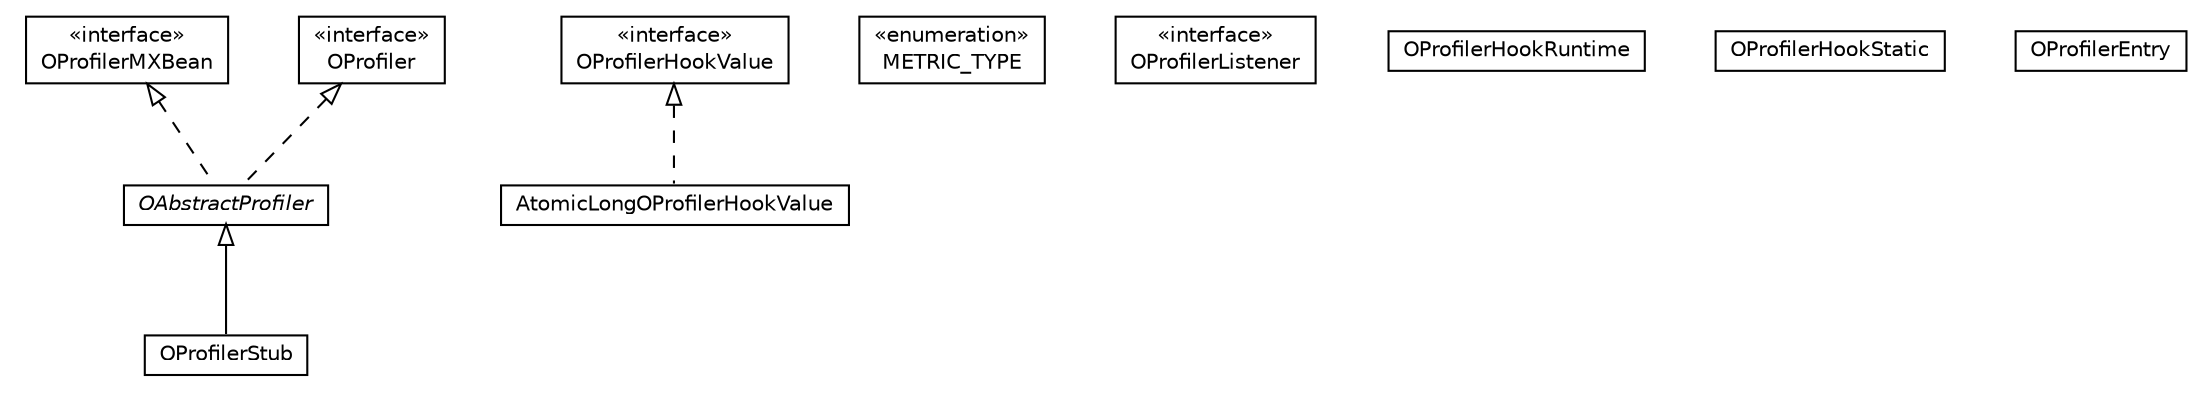 #!/usr/local/bin/dot
#
# Class diagram 
# Generated by UMLGraph version R5_6-24-gf6e263 (http://www.umlgraph.org/)
#

digraph G {
	edge [fontname="Helvetica",fontsize=10,labelfontname="Helvetica",labelfontsize=10];
	node [fontname="Helvetica",fontsize=10,shape=plaintext];
	nodesep=0.25;
	ranksep=0.5;
	// com.orientechnologies.common.profiler.OProfilerMXBean
	c32549 [label=<<table title="com.orientechnologies.common.profiler.OProfilerMXBean" border="0" cellborder="1" cellspacing="0" cellpadding="2" port="p" href="./OProfilerMXBean.html">
		<tr><td><table border="0" cellspacing="0" cellpadding="1">
<tr><td align="center" balign="center"> &#171;interface&#187; </td></tr>
<tr><td align="center" balign="center"> OProfilerMXBean </td></tr>
		</table></td></tr>
		</table>>, URL="./OProfilerMXBean.html", fontname="Helvetica", fontcolor="black", fontsize=10.0];
	// com.orientechnologies.common.profiler.AtomicLongOProfilerHookValue
	c32550 [label=<<table title="com.orientechnologies.common.profiler.AtomicLongOProfilerHookValue" border="0" cellborder="1" cellspacing="0" cellpadding="2" port="p" href="./AtomicLongOProfilerHookValue.html">
		<tr><td><table border="0" cellspacing="0" cellpadding="1">
<tr><td align="center" balign="center"> AtomicLongOProfilerHookValue </td></tr>
		</table></td></tr>
		</table>>, URL="./AtomicLongOProfilerHookValue.html", fontname="Helvetica", fontcolor="black", fontsize=10.0];
	// com.orientechnologies.common.profiler.OProfiler
	c32551 [label=<<table title="com.orientechnologies.common.profiler.OProfiler" border="0" cellborder="1" cellspacing="0" cellpadding="2" port="p" href="./OProfiler.html">
		<tr><td><table border="0" cellspacing="0" cellpadding="1">
<tr><td align="center" balign="center"> &#171;interface&#187; </td></tr>
<tr><td align="center" balign="center"> OProfiler </td></tr>
		</table></td></tr>
		</table>>, URL="./OProfiler.html", fontname="Helvetica", fontcolor="black", fontsize=10.0];
	// com.orientechnologies.common.profiler.OProfiler.METRIC_TYPE
	c32552 [label=<<table title="com.orientechnologies.common.profiler.OProfiler.METRIC_TYPE" border="0" cellborder="1" cellspacing="0" cellpadding="2" port="p" href="./OProfiler.METRIC_TYPE.html">
		<tr><td><table border="0" cellspacing="0" cellpadding="1">
<tr><td align="center" balign="center"> &#171;enumeration&#187; </td></tr>
<tr><td align="center" balign="center"> METRIC_TYPE </td></tr>
		</table></td></tr>
		</table>>, URL="./OProfiler.METRIC_TYPE.html", fontname="Helvetica", fontcolor="black", fontsize=10.0];
	// com.orientechnologies.common.profiler.OProfilerListener
	c32553 [label=<<table title="com.orientechnologies.common.profiler.OProfilerListener" border="0" cellborder="1" cellspacing="0" cellpadding="2" port="p" href="./OProfilerListener.html">
		<tr><td><table border="0" cellspacing="0" cellpadding="1">
<tr><td align="center" balign="center"> &#171;interface&#187; </td></tr>
<tr><td align="center" balign="center"> OProfilerListener </td></tr>
		</table></td></tr>
		</table>>, URL="./OProfilerListener.html", fontname="Helvetica", fontcolor="black", fontsize=10.0];
	// com.orientechnologies.common.profiler.OAbstractProfiler
	c32554 [label=<<table title="com.orientechnologies.common.profiler.OAbstractProfiler" border="0" cellborder="1" cellspacing="0" cellpadding="2" port="p" href="./OAbstractProfiler.html">
		<tr><td><table border="0" cellspacing="0" cellpadding="1">
<tr><td align="center" balign="center"><font face="Helvetica-Oblique"> OAbstractProfiler </font></td></tr>
		</table></td></tr>
		</table>>, URL="./OAbstractProfiler.html", fontname="Helvetica", fontcolor="black", fontsize=10.0];
	// com.orientechnologies.common.profiler.OAbstractProfiler.OProfilerHookValue
	c32555 [label=<<table title="com.orientechnologies.common.profiler.OAbstractProfiler.OProfilerHookValue" border="0" cellborder="1" cellspacing="0" cellpadding="2" port="p" href="./OAbstractProfiler.OProfilerHookValue.html">
		<tr><td><table border="0" cellspacing="0" cellpadding="1">
<tr><td align="center" balign="center"> &#171;interface&#187; </td></tr>
<tr><td align="center" balign="center"> OProfilerHookValue </td></tr>
		</table></td></tr>
		</table>>, URL="./OAbstractProfiler.OProfilerHookValue.html", fontname="Helvetica", fontcolor="black", fontsize=10.0];
	// com.orientechnologies.common.profiler.OAbstractProfiler.OProfilerHookRuntime
	c32556 [label=<<table title="com.orientechnologies.common.profiler.OAbstractProfiler.OProfilerHookRuntime" border="0" cellborder="1" cellspacing="0" cellpadding="2" port="p" href="./OAbstractProfiler.OProfilerHookRuntime.html">
		<tr><td><table border="0" cellspacing="0" cellpadding="1">
<tr><td align="center" balign="center"> OProfilerHookRuntime </td></tr>
		</table></td></tr>
		</table>>, URL="./OAbstractProfiler.OProfilerHookRuntime.html", fontname="Helvetica", fontcolor="black", fontsize=10.0];
	// com.orientechnologies.common.profiler.OAbstractProfiler.OProfilerHookStatic
	c32557 [label=<<table title="com.orientechnologies.common.profiler.OAbstractProfiler.OProfilerHookStatic" border="0" cellborder="1" cellspacing="0" cellpadding="2" port="p" href="./OAbstractProfiler.OProfilerHookStatic.html">
		<tr><td><table border="0" cellspacing="0" cellpadding="1">
<tr><td align="center" balign="center"> OProfilerHookStatic </td></tr>
		</table></td></tr>
		</table>>, URL="./OAbstractProfiler.OProfilerHookStatic.html", fontname="Helvetica", fontcolor="black", fontsize=10.0];
	// com.orientechnologies.common.profiler.OProfilerEntry
	c32558 [label=<<table title="com.orientechnologies.common.profiler.OProfilerEntry" border="0" cellborder="1" cellspacing="0" cellpadding="2" port="p" href="./OProfilerEntry.html">
		<tr><td><table border="0" cellspacing="0" cellpadding="1">
<tr><td align="center" balign="center"> OProfilerEntry </td></tr>
		</table></td></tr>
		</table>>, URL="./OProfilerEntry.html", fontname="Helvetica", fontcolor="black", fontsize=10.0];
	// com.orientechnologies.common.profiler.OProfilerStub
	c32559 [label=<<table title="com.orientechnologies.common.profiler.OProfilerStub" border="0" cellborder="1" cellspacing="0" cellpadding="2" port="p" href="./OProfilerStub.html">
		<tr><td><table border="0" cellspacing="0" cellpadding="1">
<tr><td align="center" balign="center"> OProfilerStub </td></tr>
		</table></td></tr>
		</table>>, URL="./OProfilerStub.html", fontname="Helvetica", fontcolor="black", fontsize=10.0];
	//com.orientechnologies.common.profiler.AtomicLongOProfilerHookValue implements com.orientechnologies.common.profiler.OAbstractProfiler.OProfilerHookValue
	c32555:p -> c32550:p [dir=back,arrowtail=empty,style=dashed];
	//com.orientechnologies.common.profiler.OAbstractProfiler implements com.orientechnologies.common.profiler.OProfiler
	c32551:p -> c32554:p [dir=back,arrowtail=empty,style=dashed];
	//com.orientechnologies.common.profiler.OAbstractProfiler implements com.orientechnologies.common.profiler.OProfilerMXBean
	c32549:p -> c32554:p [dir=back,arrowtail=empty,style=dashed];
	//com.orientechnologies.common.profiler.OProfilerStub extends com.orientechnologies.common.profiler.OAbstractProfiler
	c32554:p -> c32559:p [dir=back,arrowtail=empty];
}

